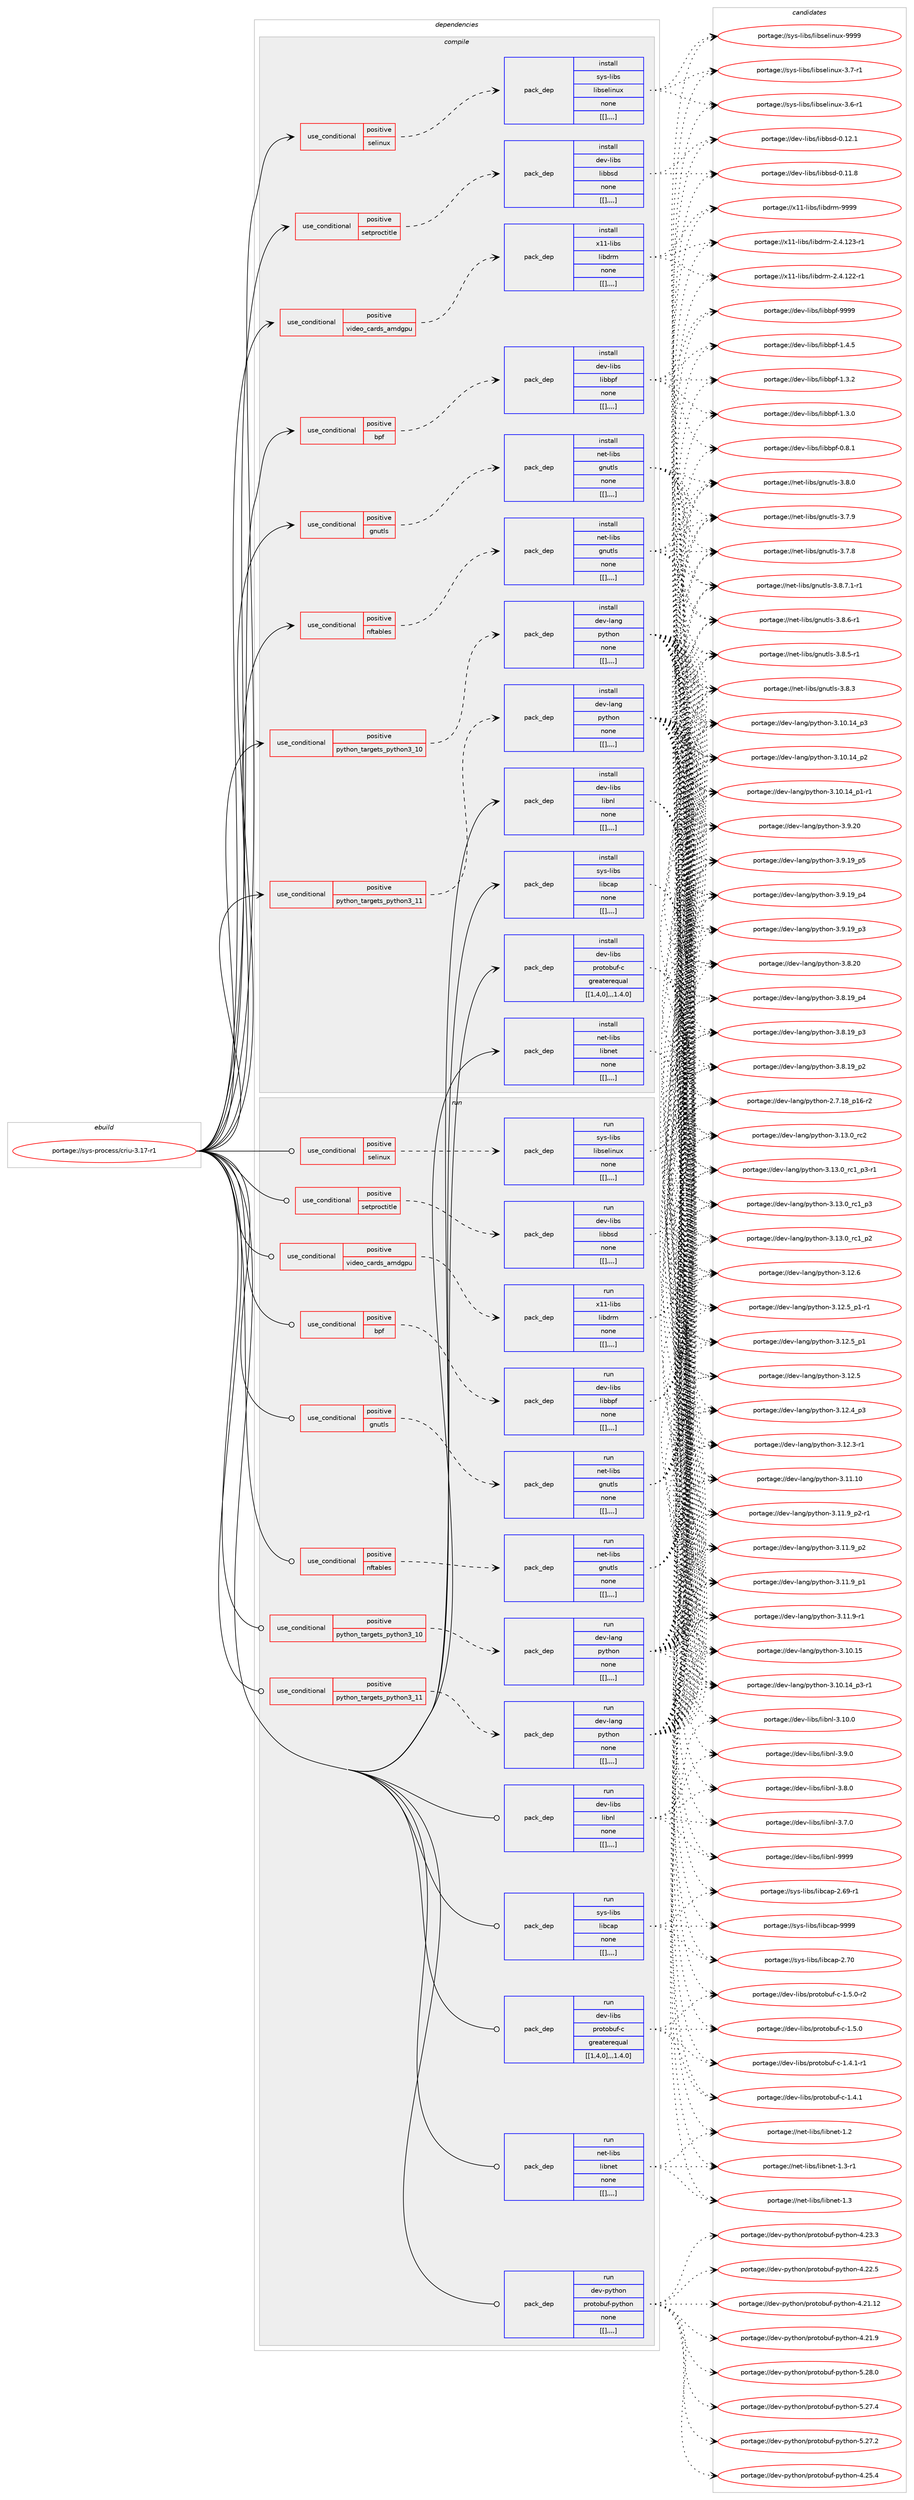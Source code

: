 digraph prolog {

# *************
# Graph options
# *************

newrank=true;
concentrate=true;
compound=true;
graph [rankdir=LR,fontname=Helvetica,fontsize=10,ranksep=1.5];#, ranksep=2.5, nodesep=0.2];
edge  [arrowhead=vee];
node  [fontname=Helvetica,fontsize=10];

# **********
# The ebuild
# **********

subgraph cluster_leftcol {
color=gray;
label=<<i>ebuild</i>>;
id [label="portage://sys-process/criu-3.17-r1", color=red, width=4, href="../sys-process/criu-3.17-r1.svg"];
}

# ****************
# The dependencies
# ****************

subgraph cluster_midcol {
color=gray;
label=<<i>dependencies</i>>;
subgraph cluster_compile {
fillcolor="#eeeeee";
style=filled;
label=<<i>compile</i>>;
subgraph cond123187 {
dependency461710 [label=<<TABLE BORDER="0" CELLBORDER="1" CELLSPACING="0" CELLPADDING="4"><TR><TD ROWSPAN="3" CELLPADDING="10">use_conditional</TD></TR><TR><TD>positive</TD></TR><TR><TD>bpf</TD></TR></TABLE>>, shape=none, color=red];
subgraph pack335394 {
dependency461711 [label=<<TABLE BORDER="0" CELLBORDER="1" CELLSPACING="0" CELLPADDING="4" WIDTH="220"><TR><TD ROWSPAN="6" CELLPADDING="30">pack_dep</TD></TR><TR><TD WIDTH="110">install</TD></TR><TR><TD>dev-libs</TD></TR><TR><TD>libbpf</TD></TR><TR><TD>none</TD></TR><TR><TD>[[],,,,]</TD></TR></TABLE>>, shape=none, color=blue];
}
dependency461710:e -> dependency461711:w [weight=20,style="dashed",arrowhead="vee"];
}
id:e -> dependency461710:w [weight=20,style="solid",arrowhead="vee"];
subgraph cond123188 {
dependency461712 [label=<<TABLE BORDER="0" CELLBORDER="1" CELLSPACING="0" CELLPADDING="4"><TR><TD ROWSPAN="3" CELLPADDING="10">use_conditional</TD></TR><TR><TD>positive</TD></TR><TR><TD>gnutls</TD></TR></TABLE>>, shape=none, color=red];
subgraph pack335395 {
dependency461713 [label=<<TABLE BORDER="0" CELLBORDER="1" CELLSPACING="0" CELLPADDING="4" WIDTH="220"><TR><TD ROWSPAN="6" CELLPADDING="30">pack_dep</TD></TR><TR><TD WIDTH="110">install</TD></TR><TR><TD>net-libs</TD></TR><TR><TD>gnutls</TD></TR><TR><TD>none</TD></TR><TR><TD>[[],,,,]</TD></TR></TABLE>>, shape=none, color=blue];
}
dependency461712:e -> dependency461713:w [weight=20,style="dashed",arrowhead="vee"];
}
id:e -> dependency461712:w [weight=20,style="solid",arrowhead="vee"];
subgraph cond123189 {
dependency461714 [label=<<TABLE BORDER="0" CELLBORDER="1" CELLSPACING="0" CELLPADDING="4"><TR><TD ROWSPAN="3" CELLPADDING="10">use_conditional</TD></TR><TR><TD>positive</TD></TR><TR><TD>nftables</TD></TR></TABLE>>, shape=none, color=red];
subgraph pack335396 {
dependency461715 [label=<<TABLE BORDER="0" CELLBORDER="1" CELLSPACING="0" CELLPADDING="4" WIDTH="220"><TR><TD ROWSPAN="6" CELLPADDING="30">pack_dep</TD></TR><TR><TD WIDTH="110">install</TD></TR><TR><TD>net-libs</TD></TR><TR><TD>gnutls</TD></TR><TR><TD>none</TD></TR><TR><TD>[[],,,,]</TD></TR></TABLE>>, shape=none, color=blue];
}
dependency461714:e -> dependency461715:w [weight=20,style="dashed",arrowhead="vee"];
}
id:e -> dependency461714:w [weight=20,style="solid",arrowhead="vee"];
subgraph cond123190 {
dependency461716 [label=<<TABLE BORDER="0" CELLBORDER="1" CELLSPACING="0" CELLPADDING="4"><TR><TD ROWSPAN="3" CELLPADDING="10">use_conditional</TD></TR><TR><TD>positive</TD></TR><TR><TD>python_targets_python3_10</TD></TR></TABLE>>, shape=none, color=red];
subgraph pack335397 {
dependency461717 [label=<<TABLE BORDER="0" CELLBORDER="1" CELLSPACING="0" CELLPADDING="4" WIDTH="220"><TR><TD ROWSPAN="6" CELLPADDING="30">pack_dep</TD></TR><TR><TD WIDTH="110">install</TD></TR><TR><TD>dev-lang</TD></TR><TR><TD>python</TD></TR><TR><TD>none</TD></TR><TR><TD>[[],,,,]</TD></TR></TABLE>>, shape=none, color=blue];
}
dependency461716:e -> dependency461717:w [weight=20,style="dashed",arrowhead="vee"];
}
id:e -> dependency461716:w [weight=20,style="solid",arrowhead="vee"];
subgraph cond123191 {
dependency461718 [label=<<TABLE BORDER="0" CELLBORDER="1" CELLSPACING="0" CELLPADDING="4"><TR><TD ROWSPAN="3" CELLPADDING="10">use_conditional</TD></TR><TR><TD>positive</TD></TR><TR><TD>python_targets_python3_11</TD></TR></TABLE>>, shape=none, color=red];
subgraph pack335398 {
dependency461719 [label=<<TABLE BORDER="0" CELLBORDER="1" CELLSPACING="0" CELLPADDING="4" WIDTH="220"><TR><TD ROWSPAN="6" CELLPADDING="30">pack_dep</TD></TR><TR><TD WIDTH="110">install</TD></TR><TR><TD>dev-lang</TD></TR><TR><TD>python</TD></TR><TR><TD>none</TD></TR><TR><TD>[[],,,,]</TD></TR></TABLE>>, shape=none, color=blue];
}
dependency461718:e -> dependency461719:w [weight=20,style="dashed",arrowhead="vee"];
}
id:e -> dependency461718:w [weight=20,style="solid",arrowhead="vee"];
subgraph cond123192 {
dependency461720 [label=<<TABLE BORDER="0" CELLBORDER="1" CELLSPACING="0" CELLPADDING="4"><TR><TD ROWSPAN="3" CELLPADDING="10">use_conditional</TD></TR><TR><TD>positive</TD></TR><TR><TD>selinux</TD></TR></TABLE>>, shape=none, color=red];
subgraph pack335399 {
dependency461721 [label=<<TABLE BORDER="0" CELLBORDER="1" CELLSPACING="0" CELLPADDING="4" WIDTH="220"><TR><TD ROWSPAN="6" CELLPADDING="30">pack_dep</TD></TR><TR><TD WIDTH="110">install</TD></TR><TR><TD>sys-libs</TD></TR><TR><TD>libselinux</TD></TR><TR><TD>none</TD></TR><TR><TD>[[],,,,]</TD></TR></TABLE>>, shape=none, color=blue];
}
dependency461720:e -> dependency461721:w [weight=20,style="dashed",arrowhead="vee"];
}
id:e -> dependency461720:w [weight=20,style="solid",arrowhead="vee"];
subgraph cond123193 {
dependency461722 [label=<<TABLE BORDER="0" CELLBORDER="1" CELLSPACING="0" CELLPADDING="4"><TR><TD ROWSPAN="3" CELLPADDING="10">use_conditional</TD></TR><TR><TD>positive</TD></TR><TR><TD>setproctitle</TD></TR></TABLE>>, shape=none, color=red];
subgraph pack335400 {
dependency461723 [label=<<TABLE BORDER="0" CELLBORDER="1" CELLSPACING="0" CELLPADDING="4" WIDTH="220"><TR><TD ROWSPAN="6" CELLPADDING="30">pack_dep</TD></TR><TR><TD WIDTH="110">install</TD></TR><TR><TD>dev-libs</TD></TR><TR><TD>libbsd</TD></TR><TR><TD>none</TD></TR><TR><TD>[[],,,,]</TD></TR></TABLE>>, shape=none, color=blue];
}
dependency461722:e -> dependency461723:w [weight=20,style="dashed",arrowhead="vee"];
}
id:e -> dependency461722:w [weight=20,style="solid",arrowhead="vee"];
subgraph cond123194 {
dependency461724 [label=<<TABLE BORDER="0" CELLBORDER="1" CELLSPACING="0" CELLPADDING="4"><TR><TD ROWSPAN="3" CELLPADDING="10">use_conditional</TD></TR><TR><TD>positive</TD></TR><TR><TD>video_cards_amdgpu</TD></TR></TABLE>>, shape=none, color=red];
subgraph pack335401 {
dependency461725 [label=<<TABLE BORDER="0" CELLBORDER="1" CELLSPACING="0" CELLPADDING="4" WIDTH="220"><TR><TD ROWSPAN="6" CELLPADDING="30">pack_dep</TD></TR><TR><TD WIDTH="110">install</TD></TR><TR><TD>x11-libs</TD></TR><TR><TD>libdrm</TD></TR><TR><TD>none</TD></TR><TR><TD>[[],,,,]</TD></TR></TABLE>>, shape=none, color=blue];
}
dependency461724:e -> dependency461725:w [weight=20,style="dashed",arrowhead="vee"];
}
id:e -> dependency461724:w [weight=20,style="solid",arrowhead="vee"];
subgraph pack335402 {
dependency461726 [label=<<TABLE BORDER="0" CELLBORDER="1" CELLSPACING="0" CELLPADDING="4" WIDTH="220"><TR><TD ROWSPAN="6" CELLPADDING="30">pack_dep</TD></TR><TR><TD WIDTH="110">install</TD></TR><TR><TD>dev-libs</TD></TR><TR><TD>libnl</TD></TR><TR><TD>none</TD></TR><TR><TD>[[],,,,]</TD></TR></TABLE>>, shape=none, color=blue];
}
id:e -> dependency461726:w [weight=20,style="solid",arrowhead="vee"];
subgraph pack335403 {
dependency461727 [label=<<TABLE BORDER="0" CELLBORDER="1" CELLSPACING="0" CELLPADDING="4" WIDTH="220"><TR><TD ROWSPAN="6" CELLPADDING="30">pack_dep</TD></TR><TR><TD WIDTH="110">install</TD></TR><TR><TD>dev-libs</TD></TR><TR><TD>protobuf-c</TD></TR><TR><TD>greaterequal</TD></TR><TR><TD>[[1,4,0],,,1.4.0]</TD></TR></TABLE>>, shape=none, color=blue];
}
id:e -> dependency461727:w [weight=20,style="solid",arrowhead="vee"];
subgraph pack335404 {
dependency461728 [label=<<TABLE BORDER="0" CELLBORDER="1" CELLSPACING="0" CELLPADDING="4" WIDTH="220"><TR><TD ROWSPAN="6" CELLPADDING="30">pack_dep</TD></TR><TR><TD WIDTH="110">install</TD></TR><TR><TD>net-libs</TD></TR><TR><TD>libnet</TD></TR><TR><TD>none</TD></TR><TR><TD>[[],,,,]</TD></TR></TABLE>>, shape=none, color=blue];
}
id:e -> dependency461728:w [weight=20,style="solid",arrowhead="vee"];
subgraph pack335405 {
dependency461729 [label=<<TABLE BORDER="0" CELLBORDER="1" CELLSPACING="0" CELLPADDING="4" WIDTH="220"><TR><TD ROWSPAN="6" CELLPADDING="30">pack_dep</TD></TR><TR><TD WIDTH="110">install</TD></TR><TR><TD>sys-libs</TD></TR><TR><TD>libcap</TD></TR><TR><TD>none</TD></TR><TR><TD>[[],,,,]</TD></TR></TABLE>>, shape=none, color=blue];
}
id:e -> dependency461729:w [weight=20,style="solid",arrowhead="vee"];
}
subgraph cluster_compileandrun {
fillcolor="#eeeeee";
style=filled;
label=<<i>compile and run</i>>;
}
subgraph cluster_run {
fillcolor="#eeeeee";
style=filled;
label=<<i>run</i>>;
subgraph cond123195 {
dependency461730 [label=<<TABLE BORDER="0" CELLBORDER="1" CELLSPACING="0" CELLPADDING="4"><TR><TD ROWSPAN="3" CELLPADDING="10">use_conditional</TD></TR><TR><TD>positive</TD></TR><TR><TD>bpf</TD></TR></TABLE>>, shape=none, color=red];
subgraph pack335406 {
dependency461731 [label=<<TABLE BORDER="0" CELLBORDER="1" CELLSPACING="0" CELLPADDING="4" WIDTH="220"><TR><TD ROWSPAN="6" CELLPADDING="30">pack_dep</TD></TR><TR><TD WIDTH="110">run</TD></TR><TR><TD>dev-libs</TD></TR><TR><TD>libbpf</TD></TR><TR><TD>none</TD></TR><TR><TD>[[],,,,]</TD></TR></TABLE>>, shape=none, color=blue];
}
dependency461730:e -> dependency461731:w [weight=20,style="dashed",arrowhead="vee"];
}
id:e -> dependency461730:w [weight=20,style="solid",arrowhead="odot"];
subgraph cond123196 {
dependency461732 [label=<<TABLE BORDER="0" CELLBORDER="1" CELLSPACING="0" CELLPADDING="4"><TR><TD ROWSPAN="3" CELLPADDING="10">use_conditional</TD></TR><TR><TD>positive</TD></TR><TR><TD>gnutls</TD></TR></TABLE>>, shape=none, color=red];
subgraph pack335407 {
dependency461733 [label=<<TABLE BORDER="0" CELLBORDER="1" CELLSPACING="0" CELLPADDING="4" WIDTH="220"><TR><TD ROWSPAN="6" CELLPADDING="30">pack_dep</TD></TR><TR><TD WIDTH="110">run</TD></TR><TR><TD>net-libs</TD></TR><TR><TD>gnutls</TD></TR><TR><TD>none</TD></TR><TR><TD>[[],,,,]</TD></TR></TABLE>>, shape=none, color=blue];
}
dependency461732:e -> dependency461733:w [weight=20,style="dashed",arrowhead="vee"];
}
id:e -> dependency461732:w [weight=20,style="solid",arrowhead="odot"];
subgraph cond123197 {
dependency461734 [label=<<TABLE BORDER="0" CELLBORDER="1" CELLSPACING="0" CELLPADDING="4"><TR><TD ROWSPAN="3" CELLPADDING="10">use_conditional</TD></TR><TR><TD>positive</TD></TR><TR><TD>nftables</TD></TR></TABLE>>, shape=none, color=red];
subgraph pack335408 {
dependency461735 [label=<<TABLE BORDER="0" CELLBORDER="1" CELLSPACING="0" CELLPADDING="4" WIDTH="220"><TR><TD ROWSPAN="6" CELLPADDING="30">pack_dep</TD></TR><TR><TD WIDTH="110">run</TD></TR><TR><TD>net-libs</TD></TR><TR><TD>gnutls</TD></TR><TR><TD>none</TD></TR><TR><TD>[[],,,,]</TD></TR></TABLE>>, shape=none, color=blue];
}
dependency461734:e -> dependency461735:w [weight=20,style="dashed",arrowhead="vee"];
}
id:e -> dependency461734:w [weight=20,style="solid",arrowhead="odot"];
subgraph cond123198 {
dependency461736 [label=<<TABLE BORDER="0" CELLBORDER="1" CELLSPACING="0" CELLPADDING="4"><TR><TD ROWSPAN="3" CELLPADDING="10">use_conditional</TD></TR><TR><TD>positive</TD></TR><TR><TD>python_targets_python3_10</TD></TR></TABLE>>, shape=none, color=red];
subgraph pack335409 {
dependency461737 [label=<<TABLE BORDER="0" CELLBORDER="1" CELLSPACING="0" CELLPADDING="4" WIDTH="220"><TR><TD ROWSPAN="6" CELLPADDING="30">pack_dep</TD></TR><TR><TD WIDTH="110">run</TD></TR><TR><TD>dev-lang</TD></TR><TR><TD>python</TD></TR><TR><TD>none</TD></TR><TR><TD>[[],,,,]</TD></TR></TABLE>>, shape=none, color=blue];
}
dependency461736:e -> dependency461737:w [weight=20,style="dashed",arrowhead="vee"];
}
id:e -> dependency461736:w [weight=20,style="solid",arrowhead="odot"];
subgraph cond123199 {
dependency461738 [label=<<TABLE BORDER="0" CELLBORDER="1" CELLSPACING="0" CELLPADDING="4"><TR><TD ROWSPAN="3" CELLPADDING="10">use_conditional</TD></TR><TR><TD>positive</TD></TR><TR><TD>python_targets_python3_11</TD></TR></TABLE>>, shape=none, color=red];
subgraph pack335410 {
dependency461739 [label=<<TABLE BORDER="0" CELLBORDER="1" CELLSPACING="0" CELLPADDING="4" WIDTH="220"><TR><TD ROWSPAN="6" CELLPADDING="30">pack_dep</TD></TR><TR><TD WIDTH="110">run</TD></TR><TR><TD>dev-lang</TD></TR><TR><TD>python</TD></TR><TR><TD>none</TD></TR><TR><TD>[[],,,,]</TD></TR></TABLE>>, shape=none, color=blue];
}
dependency461738:e -> dependency461739:w [weight=20,style="dashed",arrowhead="vee"];
}
id:e -> dependency461738:w [weight=20,style="solid",arrowhead="odot"];
subgraph cond123200 {
dependency461740 [label=<<TABLE BORDER="0" CELLBORDER="1" CELLSPACING="0" CELLPADDING="4"><TR><TD ROWSPAN="3" CELLPADDING="10">use_conditional</TD></TR><TR><TD>positive</TD></TR><TR><TD>selinux</TD></TR></TABLE>>, shape=none, color=red];
subgraph pack335411 {
dependency461741 [label=<<TABLE BORDER="0" CELLBORDER="1" CELLSPACING="0" CELLPADDING="4" WIDTH="220"><TR><TD ROWSPAN="6" CELLPADDING="30">pack_dep</TD></TR><TR><TD WIDTH="110">run</TD></TR><TR><TD>sys-libs</TD></TR><TR><TD>libselinux</TD></TR><TR><TD>none</TD></TR><TR><TD>[[],,,,]</TD></TR></TABLE>>, shape=none, color=blue];
}
dependency461740:e -> dependency461741:w [weight=20,style="dashed",arrowhead="vee"];
}
id:e -> dependency461740:w [weight=20,style="solid",arrowhead="odot"];
subgraph cond123201 {
dependency461742 [label=<<TABLE BORDER="0" CELLBORDER="1" CELLSPACING="0" CELLPADDING="4"><TR><TD ROWSPAN="3" CELLPADDING="10">use_conditional</TD></TR><TR><TD>positive</TD></TR><TR><TD>setproctitle</TD></TR></TABLE>>, shape=none, color=red];
subgraph pack335412 {
dependency461743 [label=<<TABLE BORDER="0" CELLBORDER="1" CELLSPACING="0" CELLPADDING="4" WIDTH="220"><TR><TD ROWSPAN="6" CELLPADDING="30">pack_dep</TD></TR><TR><TD WIDTH="110">run</TD></TR><TR><TD>dev-libs</TD></TR><TR><TD>libbsd</TD></TR><TR><TD>none</TD></TR><TR><TD>[[],,,,]</TD></TR></TABLE>>, shape=none, color=blue];
}
dependency461742:e -> dependency461743:w [weight=20,style="dashed",arrowhead="vee"];
}
id:e -> dependency461742:w [weight=20,style="solid",arrowhead="odot"];
subgraph cond123202 {
dependency461744 [label=<<TABLE BORDER="0" CELLBORDER="1" CELLSPACING="0" CELLPADDING="4"><TR><TD ROWSPAN="3" CELLPADDING="10">use_conditional</TD></TR><TR><TD>positive</TD></TR><TR><TD>video_cards_amdgpu</TD></TR></TABLE>>, shape=none, color=red];
subgraph pack335413 {
dependency461745 [label=<<TABLE BORDER="0" CELLBORDER="1" CELLSPACING="0" CELLPADDING="4" WIDTH="220"><TR><TD ROWSPAN="6" CELLPADDING="30">pack_dep</TD></TR><TR><TD WIDTH="110">run</TD></TR><TR><TD>x11-libs</TD></TR><TR><TD>libdrm</TD></TR><TR><TD>none</TD></TR><TR><TD>[[],,,,]</TD></TR></TABLE>>, shape=none, color=blue];
}
dependency461744:e -> dependency461745:w [weight=20,style="dashed",arrowhead="vee"];
}
id:e -> dependency461744:w [weight=20,style="solid",arrowhead="odot"];
subgraph pack335414 {
dependency461746 [label=<<TABLE BORDER="0" CELLBORDER="1" CELLSPACING="0" CELLPADDING="4" WIDTH="220"><TR><TD ROWSPAN="6" CELLPADDING="30">pack_dep</TD></TR><TR><TD WIDTH="110">run</TD></TR><TR><TD>dev-libs</TD></TR><TR><TD>libnl</TD></TR><TR><TD>none</TD></TR><TR><TD>[[],,,,]</TD></TR></TABLE>>, shape=none, color=blue];
}
id:e -> dependency461746:w [weight=20,style="solid",arrowhead="odot"];
subgraph pack335415 {
dependency461747 [label=<<TABLE BORDER="0" CELLBORDER="1" CELLSPACING="0" CELLPADDING="4" WIDTH="220"><TR><TD ROWSPAN="6" CELLPADDING="30">pack_dep</TD></TR><TR><TD WIDTH="110">run</TD></TR><TR><TD>dev-libs</TD></TR><TR><TD>protobuf-c</TD></TR><TR><TD>greaterequal</TD></TR><TR><TD>[[1,4,0],,,1.4.0]</TD></TR></TABLE>>, shape=none, color=blue];
}
id:e -> dependency461747:w [weight=20,style="solid",arrowhead="odot"];
subgraph pack335416 {
dependency461748 [label=<<TABLE BORDER="0" CELLBORDER="1" CELLSPACING="0" CELLPADDING="4" WIDTH="220"><TR><TD ROWSPAN="6" CELLPADDING="30">pack_dep</TD></TR><TR><TD WIDTH="110">run</TD></TR><TR><TD>dev-python</TD></TR><TR><TD>protobuf-python</TD></TR><TR><TD>none</TD></TR><TR><TD>[[],,,,]</TD></TR></TABLE>>, shape=none, color=blue];
}
id:e -> dependency461748:w [weight=20,style="solid",arrowhead="odot"];
subgraph pack335417 {
dependency461749 [label=<<TABLE BORDER="0" CELLBORDER="1" CELLSPACING="0" CELLPADDING="4" WIDTH="220"><TR><TD ROWSPAN="6" CELLPADDING="30">pack_dep</TD></TR><TR><TD WIDTH="110">run</TD></TR><TR><TD>net-libs</TD></TR><TR><TD>libnet</TD></TR><TR><TD>none</TD></TR><TR><TD>[[],,,,]</TD></TR></TABLE>>, shape=none, color=blue];
}
id:e -> dependency461749:w [weight=20,style="solid",arrowhead="odot"];
subgraph pack335418 {
dependency461750 [label=<<TABLE BORDER="0" CELLBORDER="1" CELLSPACING="0" CELLPADDING="4" WIDTH="220"><TR><TD ROWSPAN="6" CELLPADDING="30">pack_dep</TD></TR><TR><TD WIDTH="110">run</TD></TR><TR><TD>sys-libs</TD></TR><TR><TD>libcap</TD></TR><TR><TD>none</TD></TR><TR><TD>[[],,,,]</TD></TR></TABLE>>, shape=none, color=blue];
}
id:e -> dependency461750:w [weight=20,style="solid",arrowhead="odot"];
}
}

# **************
# The candidates
# **************

subgraph cluster_choices {
rank=same;
color=gray;
label=<<i>candidates</i>>;

subgraph choice335394 {
color=black;
nodesep=1;
choice10010111845108105981154710810598981121024557575757 [label="portage://dev-libs/libbpf-9999", color=red, width=4,href="../dev-libs/libbpf-9999.svg"];
choice1001011184510810598115471081059898112102454946524653 [label="portage://dev-libs/libbpf-1.4.5", color=red, width=4,href="../dev-libs/libbpf-1.4.5.svg"];
choice1001011184510810598115471081059898112102454946514650 [label="portage://dev-libs/libbpf-1.3.2", color=red, width=4,href="../dev-libs/libbpf-1.3.2.svg"];
choice1001011184510810598115471081059898112102454946514648 [label="portage://dev-libs/libbpf-1.3.0", color=red, width=4,href="../dev-libs/libbpf-1.3.0.svg"];
choice1001011184510810598115471081059898112102454846564649 [label="portage://dev-libs/libbpf-0.8.1", color=red, width=4,href="../dev-libs/libbpf-0.8.1.svg"];
dependency461711:e -> choice10010111845108105981154710810598981121024557575757:w [style=dotted,weight="100"];
dependency461711:e -> choice1001011184510810598115471081059898112102454946524653:w [style=dotted,weight="100"];
dependency461711:e -> choice1001011184510810598115471081059898112102454946514650:w [style=dotted,weight="100"];
dependency461711:e -> choice1001011184510810598115471081059898112102454946514648:w [style=dotted,weight="100"];
dependency461711:e -> choice1001011184510810598115471081059898112102454846564649:w [style=dotted,weight="100"];
}
subgraph choice335395 {
color=black;
nodesep=1;
choice11010111645108105981154710311011711610811545514656465546494511449 [label="portage://net-libs/gnutls-3.8.7.1-r1", color=red, width=4,href="../net-libs/gnutls-3.8.7.1-r1.svg"];
choice1101011164510810598115471031101171161081154551465646544511449 [label="portage://net-libs/gnutls-3.8.6-r1", color=red, width=4,href="../net-libs/gnutls-3.8.6-r1.svg"];
choice1101011164510810598115471031101171161081154551465646534511449 [label="portage://net-libs/gnutls-3.8.5-r1", color=red, width=4,href="../net-libs/gnutls-3.8.5-r1.svg"];
choice110101116451081059811547103110117116108115455146564651 [label="portage://net-libs/gnutls-3.8.3", color=red, width=4,href="../net-libs/gnutls-3.8.3.svg"];
choice110101116451081059811547103110117116108115455146564648 [label="portage://net-libs/gnutls-3.8.0", color=red, width=4,href="../net-libs/gnutls-3.8.0.svg"];
choice110101116451081059811547103110117116108115455146554657 [label="portage://net-libs/gnutls-3.7.9", color=red, width=4,href="../net-libs/gnutls-3.7.9.svg"];
choice110101116451081059811547103110117116108115455146554656 [label="portage://net-libs/gnutls-3.7.8", color=red, width=4,href="../net-libs/gnutls-3.7.8.svg"];
dependency461713:e -> choice11010111645108105981154710311011711610811545514656465546494511449:w [style=dotted,weight="100"];
dependency461713:e -> choice1101011164510810598115471031101171161081154551465646544511449:w [style=dotted,weight="100"];
dependency461713:e -> choice1101011164510810598115471031101171161081154551465646534511449:w [style=dotted,weight="100"];
dependency461713:e -> choice110101116451081059811547103110117116108115455146564651:w [style=dotted,weight="100"];
dependency461713:e -> choice110101116451081059811547103110117116108115455146564648:w [style=dotted,weight="100"];
dependency461713:e -> choice110101116451081059811547103110117116108115455146554657:w [style=dotted,weight="100"];
dependency461713:e -> choice110101116451081059811547103110117116108115455146554656:w [style=dotted,weight="100"];
}
subgraph choice335396 {
color=black;
nodesep=1;
choice11010111645108105981154710311011711610811545514656465546494511449 [label="portage://net-libs/gnutls-3.8.7.1-r1", color=red, width=4,href="../net-libs/gnutls-3.8.7.1-r1.svg"];
choice1101011164510810598115471031101171161081154551465646544511449 [label="portage://net-libs/gnutls-3.8.6-r1", color=red, width=4,href="../net-libs/gnutls-3.8.6-r1.svg"];
choice1101011164510810598115471031101171161081154551465646534511449 [label="portage://net-libs/gnutls-3.8.5-r1", color=red, width=4,href="../net-libs/gnutls-3.8.5-r1.svg"];
choice110101116451081059811547103110117116108115455146564651 [label="portage://net-libs/gnutls-3.8.3", color=red, width=4,href="../net-libs/gnutls-3.8.3.svg"];
choice110101116451081059811547103110117116108115455146564648 [label="portage://net-libs/gnutls-3.8.0", color=red, width=4,href="../net-libs/gnutls-3.8.0.svg"];
choice110101116451081059811547103110117116108115455146554657 [label="portage://net-libs/gnutls-3.7.9", color=red, width=4,href="../net-libs/gnutls-3.7.9.svg"];
choice110101116451081059811547103110117116108115455146554656 [label="portage://net-libs/gnutls-3.7.8", color=red, width=4,href="../net-libs/gnutls-3.7.8.svg"];
dependency461715:e -> choice11010111645108105981154710311011711610811545514656465546494511449:w [style=dotted,weight="100"];
dependency461715:e -> choice1101011164510810598115471031101171161081154551465646544511449:w [style=dotted,weight="100"];
dependency461715:e -> choice1101011164510810598115471031101171161081154551465646534511449:w [style=dotted,weight="100"];
dependency461715:e -> choice110101116451081059811547103110117116108115455146564651:w [style=dotted,weight="100"];
dependency461715:e -> choice110101116451081059811547103110117116108115455146564648:w [style=dotted,weight="100"];
dependency461715:e -> choice110101116451081059811547103110117116108115455146554657:w [style=dotted,weight="100"];
dependency461715:e -> choice110101116451081059811547103110117116108115455146554656:w [style=dotted,weight="100"];
}
subgraph choice335397 {
color=black;
nodesep=1;
choice10010111845108971101034711212111610411111045514649514648951149950 [label="portage://dev-lang/python-3.13.0_rc2", color=red, width=4,href="../dev-lang/python-3.13.0_rc2.svg"];
choice1001011184510897110103471121211161041111104551464951464895114994995112514511449 [label="portage://dev-lang/python-3.13.0_rc1_p3-r1", color=red, width=4,href="../dev-lang/python-3.13.0_rc1_p3-r1.svg"];
choice100101118451089711010347112121116104111110455146495146489511499499511251 [label="portage://dev-lang/python-3.13.0_rc1_p3", color=red, width=4,href="../dev-lang/python-3.13.0_rc1_p3.svg"];
choice100101118451089711010347112121116104111110455146495146489511499499511250 [label="portage://dev-lang/python-3.13.0_rc1_p2", color=red, width=4,href="../dev-lang/python-3.13.0_rc1_p2.svg"];
choice10010111845108971101034711212111610411111045514649504654 [label="portage://dev-lang/python-3.12.6", color=red, width=4,href="../dev-lang/python-3.12.6.svg"];
choice1001011184510897110103471121211161041111104551464950465395112494511449 [label="portage://dev-lang/python-3.12.5_p1-r1", color=red, width=4,href="../dev-lang/python-3.12.5_p1-r1.svg"];
choice100101118451089711010347112121116104111110455146495046539511249 [label="portage://dev-lang/python-3.12.5_p1", color=red, width=4,href="../dev-lang/python-3.12.5_p1.svg"];
choice10010111845108971101034711212111610411111045514649504653 [label="portage://dev-lang/python-3.12.5", color=red, width=4,href="../dev-lang/python-3.12.5.svg"];
choice100101118451089711010347112121116104111110455146495046529511251 [label="portage://dev-lang/python-3.12.4_p3", color=red, width=4,href="../dev-lang/python-3.12.4_p3.svg"];
choice100101118451089711010347112121116104111110455146495046514511449 [label="portage://dev-lang/python-3.12.3-r1", color=red, width=4,href="../dev-lang/python-3.12.3-r1.svg"];
choice1001011184510897110103471121211161041111104551464949464948 [label="portage://dev-lang/python-3.11.10", color=red, width=4,href="../dev-lang/python-3.11.10.svg"];
choice1001011184510897110103471121211161041111104551464949465795112504511449 [label="portage://dev-lang/python-3.11.9_p2-r1", color=red, width=4,href="../dev-lang/python-3.11.9_p2-r1.svg"];
choice100101118451089711010347112121116104111110455146494946579511250 [label="portage://dev-lang/python-3.11.9_p2", color=red, width=4,href="../dev-lang/python-3.11.9_p2.svg"];
choice100101118451089711010347112121116104111110455146494946579511249 [label="portage://dev-lang/python-3.11.9_p1", color=red, width=4,href="../dev-lang/python-3.11.9_p1.svg"];
choice100101118451089711010347112121116104111110455146494946574511449 [label="portage://dev-lang/python-3.11.9-r1", color=red, width=4,href="../dev-lang/python-3.11.9-r1.svg"];
choice1001011184510897110103471121211161041111104551464948464953 [label="portage://dev-lang/python-3.10.15", color=red, width=4,href="../dev-lang/python-3.10.15.svg"];
choice100101118451089711010347112121116104111110455146494846495295112514511449 [label="portage://dev-lang/python-3.10.14_p3-r1", color=red, width=4,href="../dev-lang/python-3.10.14_p3-r1.svg"];
choice10010111845108971101034711212111610411111045514649484649529511251 [label="portage://dev-lang/python-3.10.14_p3", color=red, width=4,href="../dev-lang/python-3.10.14_p3.svg"];
choice10010111845108971101034711212111610411111045514649484649529511250 [label="portage://dev-lang/python-3.10.14_p2", color=red, width=4,href="../dev-lang/python-3.10.14_p2.svg"];
choice100101118451089711010347112121116104111110455146494846495295112494511449 [label="portage://dev-lang/python-3.10.14_p1-r1", color=red, width=4,href="../dev-lang/python-3.10.14_p1-r1.svg"];
choice10010111845108971101034711212111610411111045514657465048 [label="portage://dev-lang/python-3.9.20", color=red, width=4,href="../dev-lang/python-3.9.20.svg"];
choice100101118451089711010347112121116104111110455146574649579511253 [label="portage://dev-lang/python-3.9.19_p5", color=red, width=4,href="../dev-lang/python-3.9.19_p5.svg"];
choice100101118451089711010347112121116104111110455146574649579511252 [label="portage://dev-lang/python-3.9.19_p4", color=red, width=4,href="../dev-lang/python-3.9.19_p4.svg"];
choice100101118451089711010347112121116104111110455146574649579511251 [label="portage://dev-lang/python-3.9.19_p3", color=red, width=4,href="../dev-lang/python-3.9.19_p3.svg"];
choice10010111845108971101034711212111610411111045514656465048 [label="portage://dev-lang/python-3.8.20", color=red, width=4,href="../dev-lang/python-3.8.20.svg"];
choice100101118451089711010347112121116104111110455146564649579511252 [label="portage://dev-lang/python-3.8.19_p4", color=red, width=4,href="../dev-lang/python-3.8.19_p4.svg"];
choice100101118451089711010347112121116104111110455146564649579511251 [label="portage://dev-lang/python-3.8.19_p3", color=red, width=4,href="../dev-lang/python-3.8.19_p3.svg"];
choice100101118451089711010347112121116104111110455146564649579511250 [label="portage://dev-lang/python-3.8.19_p2", color=red, width=4,href="../dev-lang/python-3.8.19_p2.svg"];
choice100101118451089711010347112121116104111110455046554649569511249544511450 [label="portage://dev-lang/python-2.7.18_p16-r2", color=red, width=4,href="../dev-lang/python-2.7.18_p16-r2.svg"];
dependency461717:e -> choice10010111845108971101034711212111610411111045514649514648951149950:w [style=dotted,weight="100"];
dependency461717:e -> choice1001011184510897110103471121211161041111104551464951464895114994995112514511449:w [style=dotted,weight="100"];
dependency461717:e -> choice100101118451089711010347112121116104111110455146495146489511499499511251:w [style=dotted,weight="100"];
dependency461717:e -> choice100101118451089711010347112121116104111110455146495146489511499499511250:w [style=dotted,weight="100"];
dependency461717:e -> choice10010111845108971101034711212111610411111045514649504654:w [style=dotted,weight="100"];
dependency461717:e -> choice1001011184510897110103471121211161041111104551464950465395112494511449:w [style=dotted,weight="100"];
dependency461717:e -> choice100101118451089711010347112121116104111110455146495046539511249:w [style=dotted,weight="100"];
dependency461717:e -> choice10010111845108971101034711212111610411111045514649504653:w [style=dotted,weight="100"];
dependency461717:e -> choice100101118451089711010347112121116104111110455146495046529511251:w [style=dotted,weight="100"];
dependency461717:e -> choice100101118451089711010347112121116104111110455146495046514511449:w [style=dotted,weight="100"];
dependency461717:e -> choice1001011184510897110103471121211161041111104551464949464948:w [style=dotted,weight="100"];
dependency461717:e -> choice1001011184510897110103471121211161041111104551464949465795112504511449:w [style=dotted,weight="100"];
dependency461717:e -> choice100101118451089711010347112121116104111110455146494946579511250:w [style=dotted,weight="100"];
dependency461717:e -> choice100101118451089711010347112121116104111110455146494946579511249:w [style=dotted,weight="100"];
dependency461717:e -> choice100101118451089711010347112121116104111110455146494946574511449:w [style=dotted,weight="100"];
dependency461717:e -> choice1001011184510897110103471121211161041111104551464948464953:w [style=dotted,weight="100"];
dependency461717:e -> choice100101118451089711010347112121116104111110455146494846495295112514511449:w [style=dotted,weight="100"];
dependency461717:e -> choice10010111845108971101034711212111610411111045514649484649529511251:w [style=dotted,weight="100"];
dependency461717:e -> choice10010111845108971101034711212111610411111045514649484649529511250:w [style=dotted,weight="100"];
dependency461717:e -> choice100101118451089711010347112121116104111110455146494846495295112494511449:w [style=dotted,weight="100"];
dependency461717:e -> choice10010111845108971101034711212111610411111045514657465048:w [style=dotted,weight="100"];
dependency461717:e -> choice100101118451089711010347112121116104111110455146574649579511253:w [style=dotted,weight="100"];
dependency461717:e -> choice100101118451089711010347112121116104111110455146574649579511252:w [style=dotted,weight="100"];
dependency461717:e -> choice100101118451089711010347112121116104111110455146574649579511251:w [style=dotted,weight="100"];
dependency461717:e -> choice10010111845108971101034711212111610411111045514656465048:w [style=dotted,weight="100"];
dependency461717:e -> choice100101118451089711010347112121116104111110455146564649579511252:w [style=dotted,weight="100"];
dependency461717:e -> choice100101118451089711010347112121116104111110455146564649579511251:w [style=dotted,weight="100"];
dependency461717:e -> choice100101118451089711010347112121116104111110455146564649579511250:w [style=dotted,weight="100"];
dependency461717:e -> choice100101118451089711010347112121116104111110455046554649569511249544511450:w [style=dotted,weight="100"];
}
subgraph choice335398 {
color=black;
nodesep=1;
choice10010111845108971101034711212111610411111045514649514648951149950 [label="portage://dev-lang/python-3.13.0_rc2", color=red, width=4,href="../dev-lang/python-3.13.0_rc2.svg"];
choice1001011184510897110103471121211161041111104551464951464895114994995112514511449 [label="portage://dev-lang/python-3.13.0_rc1_p3-r1", color=red, width=4,href="../dev-lang/python-3.13.0_rc1_p3-r1.svg"];
choice100101118451089711010347112121116104111110455146495146489511499499511251 [label="portage://dev-lang/python-3.13.0_rc1_p3", color=red, width=4,href="../dev-lang/python-3.13.0_rc1_p3.svg"];
choice100101118451089711010347112121116104111110455146495146489511499499511250 [label="portage://dev-lang/python-3.13.0_rc1_p2", color=red, width=4,href="../dev-lang/python-3.13.0_rc1_p2.svg"];
choice10010111845108971101034711212111610411111045514649504654 [label="portage://dev-lang/python-3.12.6", color=red, width=4,href="../dev-lang/python-3.12.6.svg"];
choice1001011184510897110103471121211161041111104551464950465395112494511449 [label="portage://dev-lang/python-3.12.5_p1-r1", color=red, width=4,href="../dev-lang/python-3.12.5_p1-r1.svg"];
choice100101118451089711010347112121116104111110455146495046539511249 [label="portage://dev-lang/python-3.12.5_p1", color=red, width=4,href="../dev-lang/python-3.12.5_p1.svg"];
choice10010111845108971101034711212111610411111045514649504653 [label="portage://dev-lang/python-3.12.5", color=red, width=4,href="../dev-lang/python-3.12.5.svg"];
choice100101118451089711010347112121116104111110455146495046529511251 [label="portage://dev-lang/python-3.12.4_p3", color=red, width=4,href="../dev-lang/python-3.12.4_p3.svg"];
choice100101118451089711010347112121116104111110455146495046514511449 [label="portage://dev-lang/python-3.12.3-r1", color=red, width=4,href="../dev-lang/python-3.12.3-r1.svg"];
choice1001011184510897110103471121211161041111104551464949464948 [label="portage://dev-lang/python-3.11.10", color=red, width=4,href="../dev-lang/python-3.11.10.svg"];
choice1001011184510897110103471121211161041111104551464949465795112504511449 [label="portage://dev-lang/python-3.11.9_p2-r1", color=red, width=4,href="../dev-lang/python-3.11.9_p2-r1.svg"];
choice100101118451089711010347112121116104111110455146494946579511250 [label="portage://dev-lang/python-3.11.9_p2", color=red, width=4,href="../dev-lang/python-3.11.9_p2.svg"];
choice100101118451089711010347112121116104111110455146494946579511249 [label="portage://dev-lang/python-3.11.9_p1", color=red, width=4,href="../dev-lang/python-3.11.9_p1.svg"];
choice100101118451089711010347112121116104111110455146494946574511449 [label="portage://dev-lang/python-3.11.9-r1", color=red, width=4,href="../dev-lang/python-3.11.9-r1.svg"];
choice1001011184510897110103471121211161041111104551464948464953 [label="portage://dev-lang/python-3.10.15", color=red, width=4,href="../dev-lang/python-3.10.15.svg"];
choice100101118451089711010347112121116104111110455146494846495295112514511449 [label="portage://dev-lang/python-3.10.14_p3-r1", color=red, width=4,href="../dev-lang/python-3.10.14_p3-r1.svg"];
choice10010111845108971101034711212111610411111045514649484649529511251 [label="portage://dev-lang/python-3.10.14_p3", color=red, width=4,href="../dev-lang/python-3.10.14_p3.svg"];
choice10010111845108971101034711212111610411111045514649484649529511250 [label="portage://dev-lang/python-3.10.14_p2", color=red, width=4,href="../dev-lang/python-3.10.14_p2.svg"];
choice100101118451089711010347112121116104111110455146494846495295112494511449 [label="portage://dev-lang/python-3.10.14_p1-r1", color=red, width=4,href="../dev-lang/python-3.10.14_p1-r1.svg"];
choice10010111845108971101034711212111610411111045514657465048 [label="portage://dev-lang/python-3.9.20", color=red, width=4,href="../dev-lang/python-3.9.20.svg"];
choice100101118451089711010347112121116104111110455146574649579511253 [label="portage://dev-lang/python-3.9.19_p5", color=red, width=4,href="../dev-lang/python-3.9.19_p5.svg"];
choice100101118451089711010347112121116104111110455146574649579511252 [label="portage://dev-lang/python-3.9.19_p4", color=red, width=4,href="../dev-lang/python-3.9.19_p4.svg"];
choice100101118451089711010347112121116104111110455146574649579511251 [label="portage://dev-lang/python-3.9.19_p3", color=red, width=4,href="../dev-lang/python-3.9.19_p3.svg"];
choice10010111845108971101034711212111610411111045514656465048 [label="portage://dev-lang/python-3.8.20", color=red, width=4,href="../dev-lang/python-3.8.20.svg"];
choice100101118451089711010347112121116104111110455146564649579511252 [label="portage://dev-lang/python-3.8.19_p4", color=red, width=4,href="../dev-lang/python-3.8.19_p4.svg"];
choice100101118451089711010347112121116104111110455146564649579511251 [label="portage://dev-lang/python-3.8.19_p3", color=red, width=4,href="../dev-lang/python-3.8.19_p3.svg"];
choice100101118451089711010347112121116104111110455146564649579511250 [label="portage://dev-lang/python-3.8.19_p2", color=red, width=4,href="../dev-lang/python-3.8.19_p2.svg"];
choice100101118451089711010347112121116104111110455046554649569511249544511450 [label="portage://dev-lang/python-2.7.18_p16-r2", color=red, width=4,href="../dev-lang/python-2.7.18_p16-r2.svg"];
dependency461719:e -> choice10010111845108971101034711212111610411111045514649514648951149950:w [style=dotted,weight="100"];
dependency461719:e -> choice1001011184510897110103471121211161041111104551464951464895114994995112514511449:w [style=dotted,weight="100"];
dependency461719:e -> choice100101118451089711010347112121116104111110455146495146489511499499511251:w [style=dotted,weight="100"];
dependency461719:e -> choice100101118451089711010347112121116104111110455146495146489511499499511250:w [style=dotted,weight="100"];
dependency461719:e -> choice10010111845108971101034711212111610411111045514649504654:w [style=dotted,weight="100"];
dependency461719:e -> choice1001011184510897110103471121211161041111104551464950465395112494511449:w [style=dotted,weight="100"];
dependency461719:e -> choice100101118451089711010347112121116104111110455146495046539511249:w [style=dotted,weight="100"];
dependency461719:e -> choice10010111845108971101034711212111610411111045514649504653:w [style=dotted,weight="100"];
dependency461719:e -> choice100101118451089711010347112121116104111110455146495046529511251:w [style=dotted,weight="100"];
dependency461719:e -> choice100101118451089711010347112121116104111110455146495046514511449:w [style=dotted,weight="100"];
dependency461719:e -> choice1001011184510897110103471121211161041111104551464949464948:w [style=dotted,weight="100"];
dependency461719:e -> choice1001011184510897110103471121211161041111104551464949465795112504511449:w [style=dotted,weight="100"];
dependency461719:e -> choice100101118451089711010347112121116104111110455146494946579511250:w [style=dotted,weight="100"];
dependency461719:e -> choice100101118451089711010347112121116104111110455146494946579511249:w [style=dotted,weight="100"];
dependency461719:e -> choice100101118451089711010347112121116104111110455146494946574511449:w [style=dotted,weight="100"];
dependency461719:e -> choice1001011184510897110103471121211161041111104551464948464953:w [style=dotted,weight="100"];
dependency461719:e -> choice100101118451089711010347112121116104111110455146494846495295112514511449:w [style=dotted,weight="100"];
dependency461719:e -> choice10010111845108971101034711212111610411111045514649484649529511251:w [style=dotted,weight="100"];
dependency461719:e -> choice10010111845108971101034711212111610411111045514649484649529511250:w [style=dotted,weight="100"];
dependency461719:e -> choice100101118451089711010347112121116104111110455146494846495295112494511449:w [style=dotted,weight="100"];
dependency461719:e -> choice10010111845108971101034711212111610411111045514657465048:w [style=dotted,weight="100"];
dependency461719:e -> choice100101118451089711010347112121116104111110455146574649579511253:w [style=dotted,weight="100"];
dependency461719:e -> choice100101118451089711010347112121116104111110455146574649579511252:w [style=dotted,weight="100"];
dependency461719:e -> choice100101118451089711010347112121116104111110455146574649579511251:w [style=dotted,weight="100"];
dependency461719:e -> choice10010111845108971101034711212111610411111045514656465048:w [style=dotted,weight="100"];
dependency461719:e -> choice100101118451089711010347112121116104111110455146564649579511252:w [style=dotted,weight="100"];
dependency461719:e -> choice100101118451089711010347112121116104111110455146564649579511251:w [style=dotted,weight="100"];
dependency461719:e -> choice100101118451089711010347112121116104111110455146564649579511250:w [style=dotted,weight="100"];
dependency461719:e -> choice100101118451089711010347112121116104111110455046554649569511249544511450:w [style=dotted,weight="100"];
}
subgraph choice335399 {
color=black;
nodesep=1;
choice115121115451081059811547108105981151011081051101171204557575757 [label="portage://sys-libs/libselinux-9999", color=red, width=4,href="../sys-libs/libselinux-9999.svg"];
choice11512111545108105981154710810598115101108105110117120455146554511449 [label="portage://sys-libs/libselinux-3.7-r1", color=red, width=4,href="../sys-libs/libselinux-3.7-r1.svg"];
choice11512111545108105981154710810598115101108105110117120455146544511449 [label="portage://sys-libs/libselinux-3.6-r1", color=red, width=4,href="../sys-libs/libselinux-3.6-r1.svg"];
dependency461721:e -> choice115121115451081059811547108105981151011081051101171204557575757:w [style=dotted,weight="100"];
dependency461721:e -> choice11512111545108105981154710810598115101108105110117120455146554511449:w [style=dotted,weight="100"];
dependency461721:e -> choice11512111545108105981154710810598115101108105110117120455146544511449:w [style=dotted,weight="100"];
}
subgraph choice335400 {
color=black;
nodesep=1;
choice100101118451081059811547108105989811510045484649504649 [label="portage://dev-libs/libbsd-0.12.1", color=red, width=4,href="../dev-libs/libbsd-0.12.1.svg"];
choice100101118451081059811547108105989811510045484649494656 [label="portage://dev-libs/libbsd-0.11.8", color=red, width=4,href="../dev-libs/libbsd-0.11.8.svg"];
dependency461723:e -> choice100101118451081059811547108105989811510045484649504649:w [style=dotted,weight="100"];
dependency461723:e -> choice100101118451081059811547108105989811510045484649494656:w [style=dotted,weight="100"];
}
subgraph choice335401 {
color=black;
nodesep=1;
choice1204949451081059811547108105981001141094557575757 [label="portage://x11-libs/libdrm-9999", color=red, width=4,href="../x11-libs/libdrm-9999.svg"];
choice12049494510810598115471081059810011410945504652464950514511449 [label="portage://x11-libs/libdrm-2.4.123-r1", color=red, width=4,href="../x11-libs/libdrm-2.4.123-r1.svg"];
choice12049494510810598115471081059810011410945504652464950504511449 [label="portage://x11-libs/libdrm-2.4.122-r1", color=red, width=4,href="../x11-libs/libdrm-2.4.122-r1.svg"];
dependency461725:e -> choice1204949451081059811547108105981001141094557575757:w [style=dotted,weight="100"];
dependency461725:e -> choice12049494510810598115471081059810011410945504652464950514511449:w [style=dotted,weight="100"];
dependency461725:e -> choice12049494510810598115471081059810011410945504652464950504511449:w [style=dotted,weight="100"];
}
subgraph choice335402 {
color=black;
nodesep=1;
choice100101118451081059811547108105981101084557575757 [label="portage://dev-libs/libnl-9999", color=red, width=4,href="../dev-libs/libnl-9999.svg"];
choice1001011184510810598115471081059811010845514649484648 [label="portage://dev-libs/libnl-3.10.0", color=red, width=4,href="../dev-libs/libnl-3.10.0.svg"];
choice10010111845108105981154710810598110108455146574648 [label="portage://dev-libs/libnl-3.9.0", color=red, width=4,href="../dev-libs/libnl-3.9.0.svg"];
choice10010111845108105981154710810598110108455146564648 [label="portage://dev-libs/libnl-3.8.0", color=red, width=4,href="../dev-libs/libnl-3.8.0.svg"];
choice10010111845108105981154710810598110108455146554648 [label="portage://dev-libs/libnl-3.7.0", color=red, width=4,href="../dev-libs/libnl-3.7.0.svg"];
dependency461726:e -> choice100101118451081059811547108105981101084557575757:w [style=dotted,weight="100"];
dependency461726:e -> choice1001011184510810598115471081059811010845514649484648:w [style=dotted,weight="100"];
dependency461726:e -> choice10010111845108105981154710810598110108455146574648:w [style=dotted,weight="100"];
dependency461726:e -> choice10010111845108105981154710810598110108455146564648:w [style=dotted,weight="100"];
dependency461726:e -> choice10010111845108105981154710810598110108455146554648:w [style=dotted,weight="100"];
}
subgraph choice335403 {
color=black;
nodesep=1;
choice1001011184510810598115471121141111161119811710245994549465346484511450 [label="portage://dev-libs/protobuf-c-1.5.0-r2", color=red, width=4,href="../dev-libs/protobuf-c-1.5.0-r2.svg"];
choice100101118451081059811547112114111116111981171024599454946534648 [label="portage://dev-libs/protobuf-c-1.5.0", color=red, width=4,href="../dev-libs/protobuf-c-1.5.0.svg"];
choice1001011184510810598115471121141111161119811710245994549465246494511449 [label="portage://dev-libs/protobuf-c-1.4.1-r1", color=red, width=4,href="../dev-libs/protobuf-c-1.4.1-r1.svg"];
choice100101118451081059811547112114111116111981171024599454946524649 [label="portage://dev-libs/protobuf-c-1.4.1", color=red, width=4,href="../dev-libs/protobuf-c-1.4.1.svg"];
dependency461727:e -> choice1001011184510810598115471121141111161119811710245994549465346484511450:w [style=dotted,weight="100"];
dependency461727:e -> choice100101118451081059811547112114111116111981171024599454946534648:w [style=dotted,weight="100"];
dependency461727:e -> choice1001011184510810598115471121141111161119811710245994549465246494511449:w [style=dotted,weight="100"];
dependency461727:e -> choice100101118451081059811547112114111116111981171024599454946524649:w [style=dotted,weight="100"];
}
subgraph choice335404 {
color=black;
nodesep=1;
choice11010111645108105981154710810598110101116454946514511449 [label="portage://net-libs/libnet-1.3-r1", color=red, width=4,href="../net-libs/libnet-1.3-r1.svg"];
choice1101011164510810598115471081059811010111645494651 [label="portage://net-libs/libnet-1.3", color=red, width=4,href="../net-libs/libnet-1.3.svg"];
choice1101011164510810598115471081059811010111645494650 [label="portage://net-libs/libnet-1.2", color=red, width=4,href="../net-libs/libnet-1.2.svg"];
dependency461728:e -> choice11010111645108105981154710810598110101116454946514511449:w [style=dotted,weight="100"];
dependency461728:e -> choice1101011164510810598115471081059811010111645494651:w [style=dotted,weight="100"];
dependency461728:e -> choice1101011164510810598115471081059811010111645494650:w [style=dotted,weight="100"];
}
subgraph choice335405 {
color=black;
nodesep=1;
choice1151211154510810598115471081059899971124557575757 [label="portage://sys-libs/libcap-9999", color=red, width=4,href="../sys-libs/libcap-9999.svg"];
choice1151211154510810598115471081059899971124550465548 [label="portage://sys-libs/libcap-2.70", color=red, width=4,href="../sys-libs/libcap-2.70.svg"];
choice11512111545108105981154710810598999711245504654574511449 [label="portage://sys-libs/libcap-2.69-r1", color=red, width=4,href="../sys-libs/libcap-2.69-r1.svg"];
dependency461729:e -> choice1151211154510810598115471081059899971124557575757:w [style=dotted,weight="100"];
dependency461729:e -> choice1151211154510810598115471081059899971124550465548:w [style=dotted,weight="100"];
dependency461729:e -> choice11512111545108105981154710810598999711245504654574511449:w [style=dotted,weight="100"];
}
subgraph choice335406 {
color=black;
nodesep=1;
choice10010111845108105981154710810598981121024557575757 [label="portage://dev-libs/libbpf-9999", color=red, width=4,href="../dev-libs/libbpf-9999.svg"];
choice1001011184510810598115471081059898112102454946524653 [label="portage://dev-libs/libbpf-1.4.5", color=red, width=4,href="../dev-libs/libbpf-1.4.5.svg"];
choice1001011184510810598115471081059898112102454946514650 [label="portage://dev-libs/libbpf-1.3.2", color=red, width=4,href="../dev-libs/libbpf-1.3.2.svg"];
choice1001011184510810598115471081059898112102454946514648 [label="portage://dev-libs/libbpf-1.3.0", color=red, width=4,href="../dev-libs/libbpf-1.3.0.svg"];
choice1001011184510810598115471081059898112102454846564649 [label="portage://dev-libs/libbpf-0.8.1", color=red, width=4,href="../dev-libs/libbpf-0.8.1.svg"];
dependency461731:e -> choice10010111845108105981154710810598981121024557575757:w [style=dotted,weight="100"];
dependency461731:e -> choice1001011184510810598115471081059898112102454946524653:w [style=dotted,weight="100"];
dependency461731:e -> choice1001011184510810598115471081059898112102454946514650:w [style=dotted,weight="100"];
dependency461731:e -> choice1001011184510810598115471081059898112102454946514648:w [style=dotted,weight="100"];
dependency461731:e -> choice1001011184510810598115471081059898112102454846564649:w [style=dotted,weight="100"];
}
subgraph choice335407 {
color=black;
nodesep=1;
choice11010111645108105981154710311011711610811545514656465546494511449 [label="portage://net-libs/gnutls-3.8.7.1-r1", color=red, width=4,href="../net-libs/gnutls-3.8.7.1-r1.svg"];
choice1101011164510810598115471031101171161081154551465646544511449 [label="portage://net-libs/gnutls-3.8.6-r1", color=red, width=4,href="../net-libs/gnutls-3.8.6-r1.svg"];
choice1101011164510810598115471031101171161081154551465646534511449 [label="portage://net-libs/gnutls-3.8.5-r1", color=red, width=4,href="../net-libs/gnutls-3.8.5-r1.svg"];
choice110101116451081059811547103110117116108115455146564651 [label="portage://net-libs/gnutls-3.8.3", color=red, width=4,href="../net-libs/gnutls-3.8.3.svg"];
choice110101116451081059811547103110117116108115455146564648 [label="portage://net-libs/gnutls-3.8.0", color=red, width=4,href="../net-libs/gnutls-3.8.0.svg"];
choice110101116451081059811547103110117116108115455146554657 [label="portage://net-libs/gnutls-3.7.9", color=red, width=4,href="../net-libs/gnutls-3.7.9.svg"];
choice110101116451081059811547103110117116108115455146554656 [label="portage://net-libs/gnutls-3.7.8", color=red, width=4,href="../net-libs/gnutls-3.7.8.svg"];
dependency461733:e -> choice11010111645108105981154710311011711610811545514656465546494511449:w [style=dotted,weight="100"];
dependency461733:e -> choice1101011164510810598115471031101171161081154551465646544511449:w [style=dotted,weight="100"];
dependency461733:e -> choice1101011164510810598115471031101171161081154551465646534511449:w [style=dotted,weight="100"];
dependency461733:e -> choice110101116451081059811547103110117116108115455146564651:w [style=dotted,weight="100"];
dependency461733:e -> choice110101116451081059811547103110117116108115455146564648:w [style=dotted,weight="100"];
dependency461733:e -> choice110101116451081059811547103110117116108115455146554657:w [style=dotted,weight="100"];
dependency461733:e -> choice110101116451081059811547103110117116108115455146554656:w [style=dotted,weight="100"];
}
subgraph choice335408 {
color=black;
nodesep=1;
choice11010111645108105981154710311011711610811545514656465546494511449 [label="portage://net-libs/gnutls-3.8.7.1-r1", color=red, width=4,href="../net-libs/gnutls-3.8.7.1-r1.svg"];
choice1101011164510810598115471031101171161081154551465646544511449 [label="portage://net-libs/gnutls-3.8.6-r1", color=red, width=4,href="../net-libs/gnutls-3.8.6-r1.svg"];
choice1101011164510810598115471031101171161081154551465646534511449 [label="portage://net-libs/gnutls-3.8.5-r1", color=red, width=4,href="../net-libs/gnutls-3.8.5-r1.svg"];
choice110101116451081059811547103110117116108115455146564651 [label="portage://net-libs/gnutls-3.8.3", color=red, width=4,href="../net-libs/gnutls-3.8.3.svg"];
choice110101116451081059811547103110117116108115455146564648 [label="portage://net-libs/gnutls-3.8.0", color=red, width=4,href="../net-libs/gnutls-3.8.0.svg"];
choice110101116451081059811547103110117116108115455146554657 [label="portage://net-libs/gnutls-3.7.9", color=red, width=4,href="../net-libs/gnutls-3.7.9.svg"];
choice110101116451081059811547103110117116108115455146554656 [label="portage://net-libs/gnutls-3.7.8", color=red, width=4,href="../net-libs/gnutls-3.7.8.svg"];
dependency461735:e -> choice11010111645108105981154710311011711610811545514656465546494511449:w [style=dotted,weight="100"];
dependency461735:e -> choice1101011164510810598115471031101171161081154551465646544511449:w [style=dotted,weight="100"];
dependency461735:e -> choice1101011164510810598115471031101171161081154551465646534511449:w [style=dotted,weight="100"];
dependency461735:e -> choice110101116451081059811547103110117116108115455146564651:w [style=dotted,weight="100"];
dependency461735:e -> choice110101116451081059811547103110117116108115455146564648:w [style=dotted,weight="100"];
dependency461735:e -> choice110101116451081059811547103110117116108115455146554657:w [style=dotted,weight="100"];
dependency461735:e -> choice110101116451081059811547103110117116108115455146554656:w [style=dotted,weight="100"];
}
subgraph choice335409 {
color=black;
nodesep=1;
choice10010111845108971101034711212111610411111045514649514648951149950 [label="portage://dev-lang/python-3.13.0_rc2", color=red, width=4,href="../dev-lang/python-3.13.0_rc2.svg"];
choice1001011184510897110103471121211161041111104551464951464895114994995112514511449 [label="portage://dev-lang/python-3.13.0_rc1_p3-r1", color=red, width=4,href="../dev-lang/python-3.13.0_rc1_p3-r1.svg"];
choice100101118451089711010347112121116104111110455146495146489511499499511251 [label="portage://dev-lang/python-3.13.0_rc1_p3", color=red, width=4,href="../dev-lang/python-3.13.0_rc1_p3.svg"];
choice100101118451089711010347112121116104111110455146495146489511499499511250 [label="portage://dev-lang/python-3.13.0_rc1_p2", color=red, width=4,href="../dev-lang/python-3.13.0_rc1_p2.svg"];
choice10010111845108971101034711212111610411111045514649504654 [label="portage://dev-lang/python-3.12.6", color=red, width=4,href="../dev-lang/python-3.12.6.svg"];
choice1001011184510897110103471121211161041111104551464950465395112494511449 [label="portage://dev-lang/python-3.12.5_p1-r1", color=red, width=4,href="../dev-lang/python-3.12.5_p1-r1.svg"];
choice100101118451089711010347112121116104111110455146495046539511249 [label="portage://dev-lang/python-3.12.5_p1", color=red, width=4,href="../dev-lang/python-3.12.5_p1.svg"];
choice10010111845108971101034711212111610411111045514649504653 [label="portage://dev-lang/python-3.12.5", color=red, width=4,href="../dev-lang/python-3.12.5.svg"];
choice100101118451089711010347112121116104111110455146495046529511251 [label="portage://dev-lang/python-3.12.4_p3", color=red, width=4,href="../dev-lang/python-3.12.4_p3.svg"];
choice100101118451089711010347112121116104111110455146495046514511449 [label="portage://dev-lang/python-3.12.3-r1", color=red, width=4,href="../dev-lang/python-3.12.3-r1.svg"];
choice1001011184510897110103471121211161041111104551464949464948 [label="portage://dev-lang/python-3.11.10", color=red, width=4,href="../dev-lang/python-3.11.10.svg"];
choice1001011184510897110103471121211161041111104551464949465795112504511449 [label="portage://dev-lang/python-3.11.9_p2-r1", color=red, width=4,href="../dev-lang/python-3.11.9_p2-r1.svg"];
choice100101118451089711010347112121116104111110455146494946579511250 [label="portage://dev-lang/python-3.11.9_p2", color=red, width=4,href="../dev-lang/python-3.11.9_p2.svg"];
choice100101118451089711010347112121116104111110455146494946579511249 [label="portage://dev-lang/python-3.11.9_p1", color=red, width=4,href="../dev-lang/python-3.11.9_p1.svg"];
choice100101118451089711010347112121116104111110455146494946574511449 [label="portage://dev-lang/python-3.11.9-r1", color=red, width=4,href="../dev-lang/python-3.11.9-r1.svg"];
choice1001011184510897110103471121211161041111104551464948464953 [label="portage://dev-lang/python-3.10.15", color=red, width=4,href="../dev-lang/python-3.10.15.svg"];
choice100101118451089711010347112121116104111110455146494846495295112514511449 [label="portage://dev-lang/python-3.10.14_p3-r1", color=red, width=4,href="../dev-lang/python-3.10.14_p3-r1.svg"];
choice10010111845108971101034711212111610411111045514649484649529511251 [label="portage://dev-lang/python-3.10.14_p3", color=red, width=4,href="../dev-lang/python-3.10.14_p3.svg"];
choice10010111845108971101034711212111610411111045514649484649529511250 [label="portage://dev-lang/python-3.10.14_p2", color=red, width=4,href="../dev-lang/python-3.10.14_p2.svg"];
choice100101118451089711010347112121116104111110455146494846495295112494511449 [label="portage://dev-lang/python-3.10.14_p1-r1", color=red, width=4,href="../dev-lang/python-3.10.14_p1-r1.svg"];
choice10010111845108971101034711212111610411111045514657465048 [label="portage://dev-lang/python-3.9.20", color=red, width=4,href="../dev-lang/python-3.9.20.svg"];
choice100101118451089711010347112121116104111110455146574649579511253 [label="portage://dev-lang/python-3.9.19_p5", color=red, width=4,href="../dev-lang/python-3.9.19_p5.svg"];
choice100101118451089711010347112121116104111110455146574649579511252 [label="portage://dev-lang/python-3.9.19_p4", color=red, width=4,href="../dev-lang/python-3.9.19_p4.svg"];
choice100101118451089711010347112121116104111110455146574649579511251 [label="portage://dev-lang/python-3.9.19_p3", color=red, width=4,href="../dev-lang/python-3.9.19_p3.svg"];
choice10010111845108971101034711212111610411111045514656465048 [label="portage://dev-lang/python-3.8.20", color=red, width=4,href="../dev-lang/python-3.8.20.svg"];
choice100101118451089711010347112121116104111110455146564649579511252 [label="portage://dev-lang/python-3.8.19_p4", color=red, width=4,href="../dev-lang/python-3.8.19_p4.svg"];
choice100101118451089711010347112121116104111110455146564649579511251 [label="portage://dev-lang/python-3.8.19_p3", color=red, width=4,href="../dev-lang/python-3.8.19_p3.svg"];
choice100101118451089711010347112121116104111110455146564649579511250 [label="portage://dev-lang/python-3.8.19_p2", color=red, width=4,href="../dev-lang/python-3.8.19_p2.svg"];
choice100101118451089711010347112121116104111110455046554649569511249544511450 [label="portage://dev-lang/python-2.7.18_p16-r2", color=red, width=4,href="../dev-lang/python-2.7.18_p16-r2.svg"];
dependency461737:e -> choice10010111845108971101034711212111610411111045514649514648951149950:w [style=dotted,weight="100"];
dependency461737:e -> choice1001011184510897110103471121211161041111104551464951464895114994995112514511449:w [style=dotted,weight="100"];
dependency461737:e -> choice100101118451089711010347112121116104111110455146495146489511499499511251:w [style=dotted,weight="100"];
dependency461737:e -> choice100101118451089711010347112121116104111110455146495146489511499499511250:w [style=dotted,weight="100"];
dependency461737:e -> choice10010111845108971101034711212111610411111045514649504654:w [style=dotted,weight="100"];
dependency461737:e -> choice1001011184510897110103471121211161041111104551464950465395112494511449:w [style=dotted,weight="100"];
dependency461737:e -> choice100101118451089711010347112121116104111110455146495046539511249:w [style=dotted,weight="100"];
dependency461737:e -> choice10010111845108971101034711212111610411111045514649504653:w [style=dotted,weight="100"];
dependency461737:e -> choice100101118451089711010347112121116104111110455146495046529511251:w [style=dotted,weight="100"];
dependency461737:e -> choice100101118451089711010347112121116104111110455146495046514511449:w [style=dotted,weight="100"];
dependency461737:e -> choice1001011184510897110103471121211161041111104551464949464948:w [style=dotted,weight="100"];
dependency461737:e -> choice1001011184510897110103471121211161041111104551464949465795112504511449:w [style=dotted,weight="100"];
dependency461737:e -> choice100101118451089711010347112121116104111110455146494946579511250:w [style=dotted,weight="100"];
dependency461737:e -> choice100101118451089711010347112121116104111110455146494946579511249:w [style=dotted,weight="100"];
dependency461737:e -> choice100101118451089711010347112121116104111110455146494946574511449:w [style=dotted,weight="100"];
dependency461737:e -> choice1001011184510897110103471121211161041111104551464948464953:w [style=dotted,weight="100"];
dependency461737:e -> choice100101118451089711010347112121116104111110455146494846495295112514511449:w [style=dotted,weight="100"];
dependency461737:e -> choice10010111845108971101034711212111610411111045514649484649529511251:w [style=dotted,weight="100"];
dependency461737:e -> choice10010111845108971101034711212111610411111045514649484649529511250:w [style=dotted,weight="100"];
dependency461737:e -> choice100101118451089711010347112121116104111110455146494846495295112494511449:w [style=dotted,weight="100"];
dependency461737:e -> choice10010111845108971101034711212111610411111045514657465048:w [style=dotted,weight="100"];
dependency461737:e -> choice100101118451089711010347112121116104111110455146574649579511253:w [style=dotted,weight="100"];
dependency461737:e -> choice100101118451089711010347112121116104111110455146574649579511252:w [style=dotted,weight="100"];
dependency461737:e -> choice100101118451089711010347112121116104111110455146574649579511251:w [style=dotted,weight="100"];
dependency461737:e -> choice10010111845108971101034711212111610411111045514656465048:w [style=dotted,weight="100"];
dependency461737:e -> choice100101118451089711010347112121116104111110455146564649579511252:w [style=dotted,weight="100"];
dependency461737:e -> choice100101118451089711010347112121116104111110455146564649579511251:w [style=dotted,weight="100"];
dependency461737:e -> choice100101118451089711010347112121116104111110455146564649579511250:w [style=dotted,weight="100"];
dependency461737:e -> choice100101118451089711010347112121116104111110455046554649569511249544511450:w [style=dotted,weight="100"];
}
subgraph choice335410 {
color=black;
nodesep=1;
choice10010111845108971101034711212111610411111045514649514648951149950 [label="portage://dev-lang/python-3.13.0_rc2", color=red, width=4,href="../dev-lang/python-3.13.0_rc2.svg"];
choice1001011184510897110103471121211161041111104551464951464895114994995112514511449 [label="portage://dev-lang/python-3.13.0_rc1_p3-r1", color=red, width=4,href="../dev-lang/python-3.13.0_rc1_p3-r1.svg"];
choice100101118451089711010347112121116104111110455146495146489511499499511251 [label="portage://dev-lang/python-3.13.0_rc1_p3", color=red, width=4,href="../dev-lang/python-3.13.0_rc1_p3.svg"];
choice100101118451089711010347112121116104111110455146495146489511499499511250 [label="portage://dev-lang/python-3.13.0_rc1_p2", color=red, width=4,href="../dev-lang/python-3.13.0_rc1_p2.svg"];
choice10010111845108971101034711212111610411111045514649504654 [label="portage://dev-lang/python-3.12.6", color=red, width=4,href="../dev-lang/python-3.12.6.svg"];
choice1001011184510897110103471121211161041111104551464950465395112494511449 [label="portage://dev-lang/python-3.12.5_p1-r1", color=red, width=4,href="../dev-lang/python-3.12.5_p1-r1.svg"];
choice100101118451089711010347112121116104111110455146495046539511249 [label="portage://dev-lang/python-3.12.5_p1", color=red, width=4,href="../dev-lang/python-3.12.5_p1.svg"];
choice10010111845108971101034711212111610411111045514649504653 [label="portage://dev-lang/python-3.12.5", color=red, width=4,href="../dev-lang/python-3.12.5.svg"];
choice100101118451089711010347112121116104111110455146495046529511251 [label="portage://dev-lang/python-3.12.4_p3", color=red, width=4,href="../dev-lang/python-3.12.4_p3.svg"];
choice100101118451089711010347112121116104111110455146495046514511449 [label="portage://dev-lang/python-3.12.3-r1", color=red, width=4,href="../dev-lang/python-3.12.3-r1.svg"];
choice1001011184510897110103471121211161041111104551464949464948 [label="portage://dev-lang/python-3.11.10", color=red, width=4,href="../dev-lang/python-3.11.10.svg"];
choice1001011184510897110103471121211161041111104551464949465795112504511449 [label="portage://dev-lang/python-3.11.9_p2-r1", color=red, width=4,href="../dev-lang/python-3.11.9_p2-r1.svg"];
choice100101118451089711010347112121116104111110455146494946579511250 [label="portage://dev-lang/python-3.11.9_p2", color=red, width=4,href="../dev-lang/python-3.11.9_p2.svg"];
choice100101118451089711010347112121116104111110455146494946579511249 [label="portage://dev-lang/python-3.11.9_p1", color=red, width=4,href="../dev-lang/python-3.11.9_p1.svg"];
choice100101118451089711010347112121116104111110455146494946574511449 [label="portage://dev-lang/python-3.11.9-r1", color=red, width=4,href="../dev-lang/python-3.11.9-r1.svg"];
choice1001011184510897110103471121211161041111104551464948464953 [label="portage://dev-lang/python-3.10.15", color=red, width=4,href="../dev-lang/python-3.10.15.svg"];
choice100101118451089711010347112121116104111110455146494846495295112514511449 [label="portage://dev-lang/python-3.10.14_p3-r1", color=red, width=4,href="../dev-lang/python-3.10.14_p3-r1.svg"];
choice10010111845108971101034711212111610411111045514649484649529511251 [label="portage://dev-lang/python-3.10.14_p3", color=red, width=4,href="../dev-lang/python-3.10.14_p3.svg"];
choice10010111845108971101034711212111610411111045514649484649529511250 [label="portage://dev-lang/python-3.10.14_p2", color=red, width=4,href="../dev-lang/python-3.10.14_p2.svg"];
choice100101118451089711010347112121116104111110455146494846495295112494511449 [label="portage://dev-lang/python-3.10.14_p1-r1", color=red, width=4,href="../dev-lang/python-3.10.14_p1-r1.svg"];
choice10010111845108971101034711212111610411111045514657465048 [label="portage://dev-lang/python-3.9.20", color=red, width=4,href="../dev-lang/python-3.9.20.svg"];
choice100101118451089711010347112121116104111110455146574649579511253 [label="portage://dev-lang/python-3.9.19_p5", color=red, width=4,href="../dev-lang/python-3.9.19_p5.svg"];
choice100101118451089711010347112121116104111110455146574649579511252 [label="portage://dev-lang/python-3.9.19_p4", color=red, width=4,href="../dev-lang/python-3.9.19_p4.svg"];
choice100101118451089711010347112121116104111110455146574649579511251 [label="portage://dev-lang/python-3.9.19_p3", color=red, width=4,href="../dev-lang/python-3.9.19_p3.svg"];
choice10010111845108971101034711212111610411111045514656465048 [label="portage://dev-lang/python-3.8.20", color=red, width=4,href="../dev-lang/python-3.8.20.svg"];
choice100101118451089711010347112121116104111110455146564649579511252 [label="portage://dev-lang/python-3.8.19_p4", color=red, width=4,href="../dev-lang/python-3.8.19_p4.svg"];
choice100101118451089711010347112121116104111110455146564649579511251 [label="portage://dev-lang/python-3.8.19_p3", color=red, width=4,href="../dev-lang/python-3.8.19_p3.svg"];
choice100101118451089711010347112121116104111110455146564649579511250 [label="portage://dev-lang/python-3.8.19_p2", color=red, width=4,href="../dev-lang/python-3.8.19_p2.svg"];
choice100101118451089711010347112121116104111110455046554649569511249544511450 [label="portage://dev-lang/python-2.7.18_p16-r2", color=red, width=4,href="../dev-lang/python-2.7.18_p16-r2.svg"];
dependency461739:e -> choice10010111845108971101034711212111610411111045514649514648951149950:w [style=dotted,weight="100"];
dependency461739:e -> choice1001011184510897110103471121211161041111104551464951464895114994995112514511449:w [style=dotted,weight="100"];
dependency461739:e -> choice100101118451089711010347112121116104111110455146495146489511499499511251:w [style=dotted,weight="100"];
dependency461739:e -> choice100101118451089711010347112121116104111110455146495146489511499499511250:w [style=dotted,weight="100"];
dependency461739:e -> choice10010111845108971101034711212111610411111045514649504654:w [style=dotted,weight="100"];
dependency461739:e -> choice1001011184510897110103471121211161041111104551464950465395112494511449:w [style=dotted,weight="100"];
dependency461739:e -> choice100101118451089711010347112121116104111110455146495046539511249:w [style=dotted,weight="100"];
dependency461739:e -> choice10010111845108971101034711212111610411111045514649504653:w [style=dotted,weight="100"];
dependency461739:e -> choice100101118451089711010347112121116104111110455146495046529511251:w [style=dotted,weight="100"];
dependency461739:e -> choice100101118451089711010347112121116104111110455146495046514511449:w [style=dotted,weight="100"];
dependency461739:e -> choice1001011184510897110103471121211161041111104551464949464948:w [style=dotted,weight="100"];
dependency461739:e -> choice1001011184510897110103471121211161041111104551464949465795112504511449:w [style=dotted,weight="100"];
dependency461739:e -> choice100101118451089711010347112121116104111110455146494946579511250:w [style=dotted,weight="100"];
dependency461739:e -> choice100101118451089711010347112121116104111110455146494946579511249:w [style=dotted,weight="100"];
dependency461739:e -> choice100101118451089711010347112121116104111110455146494946574511449:w [style=dotted,weight="100"];
dependency461739:e -> choice1001011184510897110103471121211161041111104551464948464953:w [style=dotted,weight="100"];
dependency461739:e -> choice100101118451089711010347112121116104111110455146494846495295112514511449:w [style=dotted,weight="100"];
dependency461739:e -> choice10010111845108971101034711212111610411111045514649484649529511251:w [style=dotted,weight="100"];
dependency461739:e -> choice10010111845108971101034711212111610411111045514649484649529511250:w [style=dotted,weight="100"];
dependency461739:e -> choice100101118451089711010347112121116104111110455146494846495295112494511449:w [style=dotted,weight="100"];
dependency461739:e -> choice10010111845108971101034711212111610411111045514657465048:w [style=dotted,weight="100"];
dependency461739:e -> choice100101118451089711010347112121116104111110455146574649579511253:w [style=dotted,weight="100"];
dependency461739:e -> choice100101118451089711010347112121116104111110455146574649579511252:w [style=dotted,weight="100"];
dependency461739:e -> choice100101118451089711010347112121116104111110455146574649579511251:w [style=dotted,weight="100"];
dependency461739:e -> choice10010111845108971101034711212111610411111045514656465048:w [style=dotted,weight="100"];
dependency461739:e -> choice100101118451089711010347112121116104111110455146564649579511252:w [style=dotted,weight="100"];
dependency461739:e -> choice100101118451089711010347112121116104111110455146564649579511251:w [style=dotted,weight="100"];
dependency461739:e -> choice100101118451089711010347112121116104111110455146564649579511250:w [style=dotted,weight="100"];
dependency461739:e -> choice100101118451089711010347112121116104111110455046554649569511249544511450:w [style=dotted,weight="100"];
}
subgraph choice335411 {
color=black;
nodesep=1;
choice115121115451081059811547108105981151011081051101171204557575757 [label="portage://sys-libs/libselinux-9999", color=red, width=4,href="../sys-libs/libselinux-9999.svg"];
choice11512111545108105981154710810598115101108105110117120455146554511449 [label="portage://sys-libs/libselinux-3.7-r1", color=red, width=4,href="../sys-libs/libselinux-3.7-r1.svg"];
choice11512111545108105981154710810598115101108105110117120455146544511449 [label="portage://sys-libs/libselinux-3.6-r1", color=red, width=4,href="../sys-libs/libselinux-3.6-r1.svg"];
dependency461741:e -> choice115121115451081059811547108105981151011081051101171204557575757:w [style=dotted,weight="100"];
dependency461741:e -> choice11512111545108105981154710810598115101108105110117120455146554511449:w [style=dotted,weight="100"];
dependency461741:e -> choice11512111545108105981154710810598115101108105110117120455146544511449:w [style=dotted,weight="100"];
}
subgraph choice335412 {
color=black;
nodesep=1;
choice100101118451081059811547108105989811510045484649504649 [label="portage://dev-libs/libbsd-0.12.1", color=red, width=4,href="../dev-libs/libbsd-0.12.1.svg"];
choice100101118451081059811547108105989811510045484649494656 [label="portage://dev-libs/libbsd-0.11.8", color=red, width=4,href="../dev-libs/libbsd-0.11.8.svg"];
dependency461743:e -> choice100101118451081059811547108105989811510045484649504649:w [style=dotted,weight="100"];
dependency461743:e -> choice100101118451081059811547108105989811510045484649494656:w [style=dotted,weight="100"];
}
subgraph choice335413 {
color=black;
nodesep=1;
choice1204949451081059811547108105981001141094557575757 [label="portage://x11-libs/libdrm-9999", color=red, width=4,href="../x11-libs/libdrm-9999.svg"];
choice12049494510810598115471081059810011410945504652464950514511449 [label="portage://x11-libs/libdrm-2.4.123-r1", color=red, width=4,href="../x11-libs/libdrm-2.4.123-r1.svg"];
choice12049494510810598115471081059810011410945504652464950504511449 [label="portage://x11-libs/libdrm-2.4.122-r1", color=red, width=4,href="../x11-libs/libdrm-2.4.122-r1.svg"];
dependency461745:e -> choice1204949451081059811547108105981001141094557575757:w [style=dotted,weight="100"];
dependency461745:e -> choice12049494510810598115471081059810011410945504652464950514511449:w [style=dotted,weight="100"];
dependency461745:e -> choice12049494510810598115471081059810011410945504652464950504511449:w [style=dotted,weight="100"];
}
subgraph choice335414 {
color=black;
nodesep=1;
choice100101118451081059811547108105981101084557575757 [label="portage://dev-libs/libnl-9999", color=red, width=4,href="../dev-libs/libnl-9999.svg"];
choice1001011184510810598115471081059811010845514649484648 [label="portage://dev-libs/libnl-3.10.0", color=red, width=4,href="../dev-libs/libnl-3.10.0.svg"];
choice10010111845108105981154710810598110108455146574648 [label="portage://dev-libs/libnl-3.9.0", color=red, width=4,href="../dev-libs/libnl-3.9.0.svg"];
choice10010111845108105981154710810598110108455146564648 [label="portage://dev-libs/libnl-3.8.0", color=red, width=4,href="../dev-libs/libnl-3.8.0.svg"];
choice10010111845108105981154710810598110108455146554648 [label="portage://dev-libs/libnl-3.7.0", color=red, width=4,href="../dev-libs/libnl-3.7.0.svg"];
dependency461746:e -> choice100101118451081059811547108105981101084557575757:w [style=dotted,weight="100"];
dependency461746:e -> choice1001011184510810598115471081059811010845514649484648:w [style=dotted,weight="100"];
dependency461746:e -> choice10010111845108105981154710810598110108455146574648:w [style=dotted,weight="100"];
dependency461746:e -> choice10010111845108105981154710810598110108455146564648:w [style=dotted,weight="100"];
dependency461746:e -> choice10010111845108105981154710810598110108455146554648:w [style=dotted,weight="100"];
}
subgraph choice335415 {
color=black;
nodesep=1;
choice1001011184510810598115471121141111161119811710245994549465346484511450 [label="portage://dev-libs/protobuf-c-1.5.0-r2", color=red, width=4,href="../dev-libs/protobuf-c-1.5.0-r2.svg"];
choice100101118451081059811547112114111116111981171024599454946534648 [label="portage://dev-libs/protobuf-c-1.5.0", color=red, width=4,href="../dev-libs/protobuf-c-1.5.0.svg"];
choice1001011184510810598115471121141111161119811710245994549465246494511449 [label="portage://dev-libs/protobuf-c-1.4.1-r1", color=red, width=4,href="../dev-libs/protobuf-c-1.4.1-r1.svg"];
choice100101118451081059811547112114111116111981171024599454946524649 [label="portage://dev-libs/protobuf-c-1.4.1", color=red, width=4,href="../dev-libs/protobuf-c-1.4.1.svg"];
dependency461747:e -> choice1001011184510810598115471121141111161119811710245994549465346484511450:w [style=dotted,weight="100"];
dependency461747:e -> choice100101118451081059811547112114111116111981171024599454946534648:w [style=dotted,weight="100"];
dependency461747:e -> choice1001011184510810598115471121141111161119811710245994549465246494511449:w [style=dotted,weight="100"];
dependency461747:e -> choice100101118451081059811547112114111116111981171024599454946524649:w [style=dotted,weight="100"];
}
subgraph choice335416 {
color=black;
nodesep=1;
choice1001011184511212111610411111047112114111116111981171024511212111610411111045534650564648 [label="portage://dev-python/protobuf-python-5.28.0", color=red, width=4,href="../dev-python/protobuf-python-5.28.0.svg"];
choice1001011184511212111610411111047112114111116111981171024511212111610411111045534650554652 [label="portage://dev-python/protobuf-python-5.27.4", color=red, width=4,href="../dev-python/protobuf-python-5.27.4.svg"];
choice1001011184511212111610411111047112114111116111981171024511212111610411111045534650554650 [label="portage://dev-python/protobuf-python-5.27.2", color=red, width=4,href="../dev-python/protobuf-python-5.27.2.svg"];
choice1001011184511212111610411111047112114111116111981171024511212111610411111045524650534652 [label="portage://dev-python/protobuf-python-4.25.4", color=red, width=4,href="../dev-python/protobuf-python-4.25.4.svg"];
choice1001011184511212111610411111047112114111116111981171024511212111610411111045524650514651 [label="portage://dev-python/protobuf-python-4.23.3", color=red, width=4,href="../dev-python/protobuf-python-4.23.3.svg"];
choice1001011184511212111610411111047112114111116111981171024511212111610411111045524650504653 [label="portage://dev-python/protobuf-python-4.22.5", color=red, width=4,href="../dev-python/protobuf-python-4.22.5.svg"];
choice100101118451121211161041111104711211411111611198117102451121211161041111104552465049464950 [label="portage://dev-python/protobuf-python-4.21.12", color=red, width=4,href="../dev-python/protobuf-python-4.21.12.svg"];
choice1001011184511212111610411111047112114111116111981171024511212111610411111045524650494657 [label="portage://dev-python/protobuf-python-4.21.9", color=red, width=4,href="../dev-python/protobuf-python-4.21.9.svg"];
dependency461748:e -> choice1001011184511212111610411111047112114111116111981171024511212111610411111045534650564648:w [style=dotted,weight="100"];
dependency461748:e -> choice1001011184511212111610411111047112114111116111981171024511212111610411111045534650554652:w [style=dotted,weight="100"];
dependency461748:e -> choice1001011184511212111610411111047112114111116111981171024511212111610411111045534650554650:w [style=dotted,weight="100"];
dependency461748:e -> choice1001011184511212111610411111047112114111116111981171024511212111610411111045524650534652:w [style=dotted,weight="100"];
dependency461748:e -> choice1001011184511212111610411111047112114111116111981171024511212111610411111045524650514651:w [style=dotted,weight="100"];
dependency461748:e -> choice1001011184511212111610411111047112114111116111981171024511212111610411111045524650504653:w [style=dotted,weight="100"];
dependency461748:e -> choice100101118451121211161041111104711211411111611198117102451121211161041111104552465049464950:w [style=dotted,weight="100"];
dependency461748:e -> choice1001011184511212111610411111047112114111116111981171024511212111610411111045524650494657:w [style=dotted,weight="100"];
}
subgraph choice335417 {
color=black;
nodesep=1;
choice11010111645108105981154710810598110101116454946514511449 [label="portage://net-libs/libnet-1.3-r1", color=red, width=4,href="../net-libs/libnet-1.3-r1.svg"];
choice1101011164510810598115471081059811010111645494651 [label="portage://net-libs/libnet-1.3", color=red, width=4,href="../net-libs/libnet-1.3.svg"];
choice1101011164510810598115471081059811010111645494650 [label="portage://net-libs/libnet-1.2", color=red, width=4,href="../net-libs/libnet-1.2.svg"];
dependency461749:e -> choice11010111645108105981154710810598110101116454946514511449:w [style=dotted,weight="100"];
dependency461749:e -> choice1101011164510810598115471081059811010111645494651:w [style=dotted,weight="100"];
dependency461749:e -> choice1101011164510810598115471081059811010111645494650:w [style=dotted,weight="100"];
}
subgraph choice335418 {
color=black;
nodesep=1;
choice1151211154510810598115471081059899971124557575757 [label="portage://sys-libs/libcap-9999", color=red, width=4,href="../sys-libs/libcap-9999.svg"];
choice1151211154510810598115471081059899971124550465548 [label="portage://sys-libs/libcap-2.70", color=red, width=4,href="../sys-libs/libcap-2.70.svg"];
choice11512111545108105981154710810598999711245504654574511449 [label="portage://sys-libs/libcap-2.69-r1", color=red, width=4,href="../sys-libs/libcap-2.69-r1.svg"];
dependency461750:e -> choice1151211154510810598115471081059899971124557575757:w [style=dotted,weight="100"];
dependency461750:e -> choice1151211154510810598115471081059899971124550465548:w [style=dotted,weight="100"];
dependency461750:e -> choice11512111545108105981154710810598999711245504654574511449:w [style=dotted,weight="100"];
}
}

}
